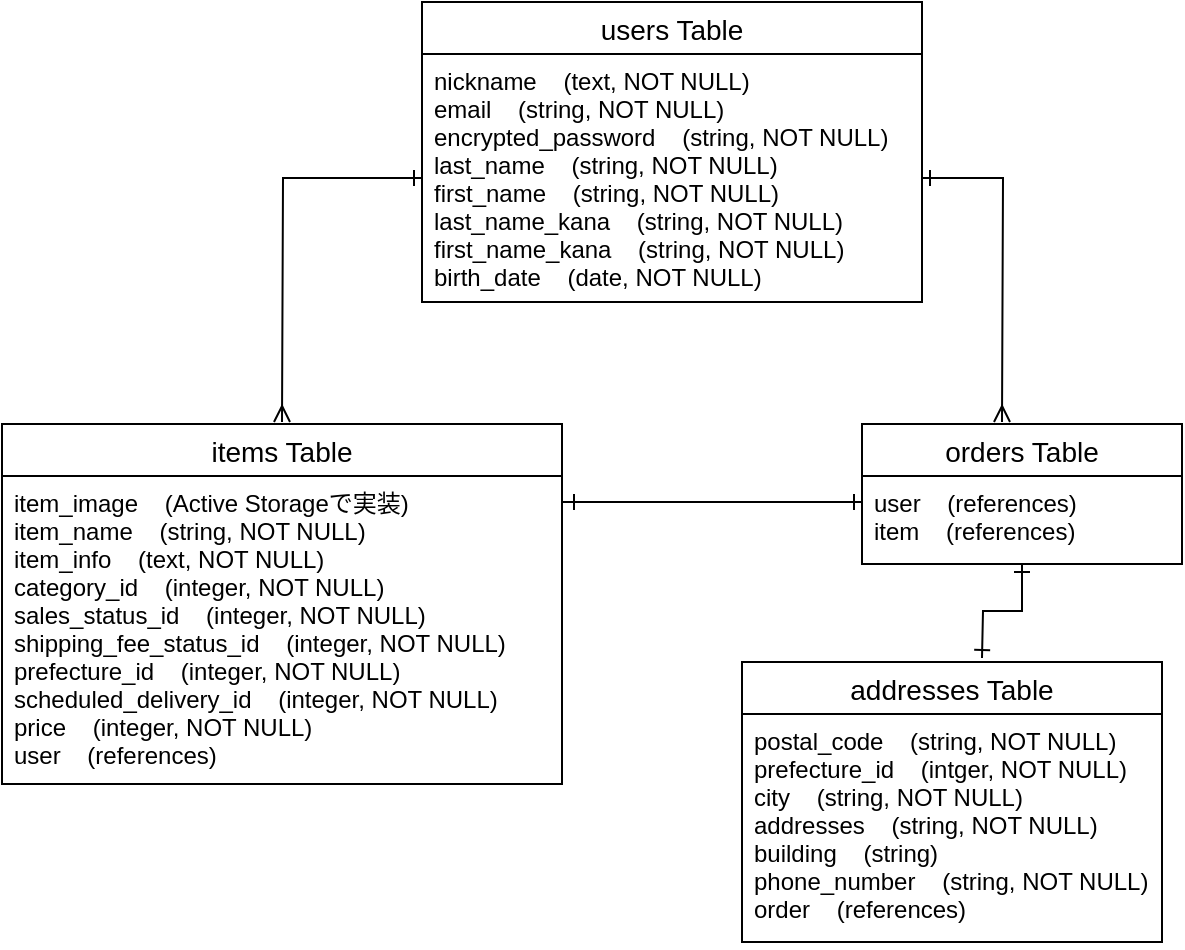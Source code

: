 <mxfile version="13.10.0" type="embed">
    <diagram id="a3k_GXa5yH6MXCOZzFEv" name="ページ1">
        <mxGraphModel dx="735" dy="573" grid="1" gridSize="10" guides="1" tooltips="1" connect="1" arrows="1" fold="1" page="1" pageScale="1" pageWidth="827" pageHeight="1169" math="0" shadow="0">
            <root>
                <mxCell id="0"/>
                <mxCell id="1" parent="0"/>
                <mxCell id="38" style="edgeStyle=orthogonalEdgeStyle;rounded=0;orthogonalLoop=1;jettySize=auto;html=1;entryX=0;entryY=0.5;entryDx=0;entryDy=0;startArrow=ERmany;startFill=0;endArrow=ERone;endFill=0;" parent="1" target="25" edge="1">
                    <mxGeometry relative="1" as="geometry">
                        <mxPoint x="160" y="240" as="sourcePoint"/>
                    </mxGeometry>
                </mxCell>
                <mxCell id="16" value="items Table" style="swimlane;fontStyle=0;childLayout=stackLayout;horizontal=1;startSize=26;horizontalStack=0;resizeParent=1;resizeParentMax=0;resizeLast=0;collapsible=1;marginBottom=0;align=center;fontSize=14;" parent="1" vertex="1">
                    <mxGeometry x="20" y="241" width="280" height="180" as="geometry"/>
                </mxCell>
                <mxCell id="19" value="item_image    (Active Storageで実装)&#10;item_name    (string, NOT NULL)&#10;item_info    (text, NOT NULL)&#10;category_id    (integer, NOT NULL)&#10;sales_status_id    (integer, NOT NULL)&#10;shipping_fee_status_id    (integer, NOT NULL)&#10;prefecture_id    (integer, NOT NULL)&#10;scheduled_delivery_id    (integer, NOT NULL)&#10;price    (integer, NOT NULL)&#10;user    (references)" style="text;strokeColor=none;fillColor=none;spacingLeft=4;spacingRight=4;overflow=hidden;rotatable=0;points=[[0,0.5],[1,0.5]];portConstraint=eastwest;fontSize=12;" parent="16" vertex="1">
                    <mxGeometry y="26" width="280" height="154" as="geometry"/>
                </mxCell>
                <mxCell id="20" value="orders Table" style="swimlane;fontStyle=0;childLayout=stackLayout;horizontal=1;startSize=26;horizontalStack=0;resizeParent=1;resizeParentMax=0;resizeLast=0;collapsible=1;marginBottom=0;align=center;fontSize=14;" parent="1" vertex="1">
                    <mxGeometry x="450" y="241" width="160" height="70" as="geometry"/>
                </mxCell>
                <mxCell id="21" value="user    (references)&#10;item    (references)" style="text;strokeColor=none;fillColor=none;spacingLeft=4;spacingRight=4;overflow=hidden;rotatable=0;points=[[0,0.5],[1,0.5]];portConstraint=eastwest;fontSize=12;" parent="20" vertex="1">
                    <mxGeometry y="26" width="160" height="44" as="geometry"/>
                </mxCell>
                <mxCell id="24" value="users Table" style="swimlane;fontStyle=0;childLayout=stackLayout;horizontal=1;startSize=26;horizontalStack=0;resizeParent=1;resizeParentMax=0;resizeLast=0;collapsible=1;marginBottom=0;align=center;fontSize=14;" parent="1" vertex="1">
                    <mxGeometry x="230" y="30" width="250" height="150" as="geometry"/>
                </mxCell>
                <mxCell id="25" value="nickname    (text, NOT NULL)&#10;email    (string, NOT NULL)&#10;encrypted_password    (string, NOT NULL)&#10;last_name    (string, NOT NULL)&#10;first_name    (string, NOT NULL)&#10;last_name_kana    (string, NOT NULL)&#10;first_name_kana    (string, NOT NULL)&#10;birth_date    (date, NOT NULL)" style="text;strokeColor=none;fillColor=none;spacingLeft=4;spacingRight=4;overflow=hidden;rotatable=0;points=[[0,0.5],[1,0.5]];portConstraint=eastwest;fontSize=12;" parent="24" vertex="1">
                    <mxGeometry y="26" width="250" height="124" as="geometry"/>
                </mxCell>
                <mxCell id="45" style="edgeStyle=orthogonalEdgeStyle;rounded=0;orthogonalLoop=1;jettySize=auto;html=1;exitX=0.75;exitY=0;exitDx=0;exitDy=0;startArrow=ERone;startFill=0;endArrow=ERone;endFill=0;" parent="1" target="20" edge="1">
                    <mxGeometry relative="1" as="geometry">
                        <mxPoint x="509.882" y="318" as="targetPoint"/>
                        <mxPoint x="510" y="358" as="sourcePoint"/>
                        <Array as="points"/>
                    </mxGeometry>
                </mxCell>
                <mxCell id="28" value="addresses Table" style="swimlane;fontStyle=0;childLayout=stackLayout;horizontal=1;startSize=26;horizontalStack=0;resizeParent=1;resizeParentMax=0;resizeLast=0;collapsible=1;marginBottom=0;align=center;fontSize=14;" parent="1" vertex="1">
                    <mxGeometry x="390" y="360" width="210" height="140" as="geometry"/>
                </mxCell>
                <mxCell id="39" value="postal_code    (string, NOT NULL)&#10;prefecture_id    (intger, NOT NULL)&#10;city    (string, NOT NULL)&#10;addresses    (string, NOT NULL)&#10;building    (string)&#10;phone_number    (string, NOT NULL)&#10;order    (references)" style="text;strokeColor=none;fillColor=none;spacingLeft=4;spacingRight=4;overflow=hidden;rotatable=0;points=[[0,0.5],[1,0.5]];portConstraint=eastwest;fontSize=12;" parent="28" vertex="1">
                    <mxGeometry y="26" width="210" height="114" as="geometry"/>
                </mxCell>
                <mxCell id="32" style="edgeStyle=orthogonalEdgeStyle;rounded=0;orthogonalLoop=1;jettySize=auto;html=1;exitX=1;exitY=0.5;exitDx=0;exitDy=0;strokeColor=none;endArrow=ERone;endFill=0;" parent="1" edge="1">
                    <mxGeometry relative="1" as="geometry">
                        <mxPoint x="430" y="241" as="targetPoint"/>
                        <mxPoint x="210" y="241" as="sourcePoint"/>
                    </mxGeometry>
                </mxCell>
                <mxCell id="33" style="edgeStyle=orthogonalEdgeStyle;rounded=0;orthogonalLoop=1;jettySize=auto;html=1;endArrow=ERone;endFill=0;startArrow=ERone;startFill=0;" parent="1" edge="1">
                    <mxGeometry relative="1" as="geometry">
                        <mxPoint x="310" y="280" as="sourcePoint"/>
                        <mxPoint x="450" y="280" as="targetPoint"/>
                        <Array as="points">
                            <mxPoint x="300" y="280"/>
                            <mxPoint x="450" y="280"/>
                        </Array>
                    </mxGeometry>
                </mxCell>
                <mxCell id="35" style="edgeStyle=orthogonalEdgeStyle;rounded=0;orthogonalLoop=1;jettySize=auto;html=1;startArrow=ERone;startFill=0;endArrow=ERmany;endFill=0;exitX=1;exitY=0.5;exitDx=0;exitDy=0;" parent="1" source="25" edge="1">
                    <mxGeometry relative="1" as="geometry">
                        <mxPoint x="470" y="118" as="sourcePoint"/>
                        <mxPoint x="520" y="240" as="targetPoint"/>
                    </mxGeometry>
                </mxCell>
            </root>
        </mxGraphModel>
    </diagram>
</mxfile>